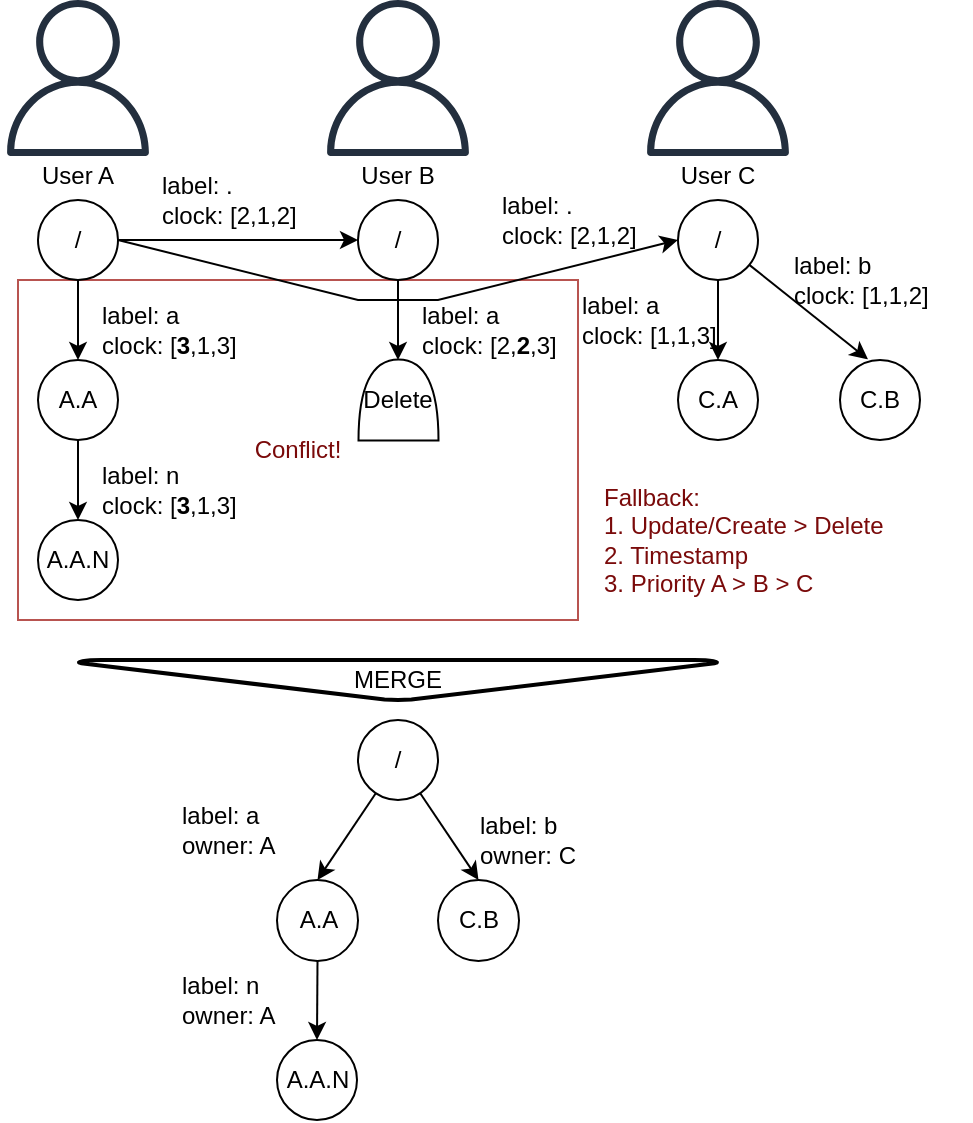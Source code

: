 <mxfile version="14.1.8" type="device"><diagram id="h8BAI_BYEeastWbrm0TO" name="Seite-1"><mxGraphModel dx="622" dy="553" grid="1" gridSize="10" guides="1" tooltips="1" connect="1" arrows="1" fold="1" page="1" pageScale="1" pageWidth="827" pageHeight="1169" math="0" shadow="0"><root><mxCell id="0"/><mxCell id="1" parent="0"/><mxCell id="Zo06HRXGBnoM_LSmT35K-47" value="&lt;font color=&quot;#7a0a0a&quot;&gt;Conflict!&lt;/font&gt;" style="rounded=0;whiteSpace=wrap;html=1;strokeColor=#b85450;fillColor=none;" parent="1" vertex="1"><mxGeometry x="110" y="160" width="280" height="170" as="geometry"/></mxCell><mxCell id="Zo06HRXGBnoM_LSmT35K-17" style="edgeStyle=orthogonalEdgeStyle;rounded=0;orthogonalLoop=1;jettySize=auto;html=1;entryX=0.5;entryY=0;entryDx=0;entryDy=0;" parent="1" source="Zo06HRXGBnoM_LSmT35K-1" target="Zo06HRXGBnoM_LSmT35K-11" edge="1"><mxGeometry relative="1" as="geometry"/></mxCell><mxCell id="Zo06HRXGBnoM_LSmT35K-23" style="edgeStyle=none;rounded=0;orthogonalLoop=1;jettySize=auto;html=1;entryX=0;entryY=0.5;entryDx=0;entryDy=0;startArrow=none;startFill=0;" parent="1" source="Zo06HRXGBnoM_LSmT35K-1" target="Zo06HRXGBnoM_LSmT35K-2" edge="1"><mxGeometry relative="1" as="geometry"/></mxCell><mxCell id="Zo06HRXGBnoM_LSmT35K-1" value="/" style="ellipse;whiteSpace=wrap;html=1;aspect=fixed;" parent="1" vertex="1"><mxGeometry x="120" y="120" width="40" height="40" as="geometry"/></mxCell><mxCell id="Zo06HRXGBnoM_LSmT35K-18" style="edgeStyle=orthogonalEdgeStyle;rounded=0;orthogonalLoop=1;jettySize=auto;html=1;entryX=0.5;entryY=0;entryDx=0;entryDy=0;" parent="1" source="Zo06HRXGBnoM_LSmT35K-2" edge="1"><mxGeometry relative="1" as="geometry"><mxPoint x="300" y="200.0" as="targetPoint"/></mxGeometry></mxCell><mxCell id="Zo06HRXGBnoM_LSmT35K-24" style="edgeStyle=none;rounded=0;orthogonalLoop=1;jettySize=auto;html=1;entryX=0;entryY=0.5;entryDx=0;entryDy=0;startArrow=none;startFill=0;exitX=1;exitY=0.5;exitDx=0;exitDy=0;" parent="1" source="Zo06HRXGBnoM_LSmT35K-1" target="Zo06HRXGBnoM_LSmT35K-3" edge="1"><mxGeometry relative="1" as="geometry"><Array as="points"><mxPoint x="280" y="170"/><mxPoint x="320" y="170"/></Array></mxGeometry></mxCell><mxCell id="Zo06HRXGBnoM_LSmT35K-2" value="/" style="ellipse;whiteSpace=wrap;html=1;aspect=fixed;" parent="1" vertex="1"><mxGeometry x="280" y="120" width="40" height="40" as="geometry"/></mxCell><mxCell id="Zo06HRXGBnoM_LSmT35K-19" style="rounded=0;orthogonalLoop=1;jettySize=auto;html=1;entryX=0.5;entryY=0;entryDx=0;entryDy=0;" parent="1" source="Zo06HRXGBnoM_LSmT35K-3" target="Zo06HRXGBnoM_LSmT35K-13" edge="1"><mxGeometry relative="1" as="geometry"/></mxCell><mxCell id="Zo06HRXGBnoM_LSmT35K-20" style="edgeStyle=none;rounded=0;orthogonalLoop=1;jettySize=auto;html=1;entryX=0.35;entryY=-0.008;entryDx=0;entryDy=0;entryPerimeter=0;" parent="1" source="Zo06HRXGBnoM_LSmT35K-3" target="Zo06HRXGBnoM_LSmT35K-14" edge="1"><mxGeometry relative="1" as="geometry"/></mxCell><mxCell id="Zo06HRXGBnoM_LSmT35K-3" value="/" style="ellipse;whiteSpace=wrap;html=1;aspect=fixed;" parent="1" vertex="1"><mxGeometry x="440" y="120" width="40" height="40" as="geometry"/></mxCell><mxCell id="Zo06HRXGBnoM_LSmT35K-5" value="" style="outlineConnect=0;fontColor=#232F3E;gradientColor=none;fillColor=#232F3E;strokeColor=none;dashed=0;verticalLabelPosition=bottom;verticalAlign=top;align=center;html=1;fontSize=12;fontStyle=0;aspect=fixed;pointerEvents=1;shape=mxgraph.aws4.user;" parent="1" vertex="1"><mxGeometry x="101" y="20" width="78" height="78" as="geometry"/></mxCell><mxCell id="Zo06HRXGBnoM_LSmT35K-6" value="" style="outlineConnect=0;fontColor=#232F3E;gradientColor=none;fillColor=#232F3E;strokeColor=none;dashed=0;verticalLabelPosition=bottom;verticalAlign=top;align=center;html=1;fontSize=12;fontStyle=0;aspect=fixed;pointerEvents=1;shape=mxgraph.aws4.user;" parent="1" vertex="1"><mxGeometry x="261" y="20" width="78" height="78" as="geometry"/></mxCell><mxCell id="Zo06HRXGBnoM_LSmT35K-7" value="" style="outlineConnect=0;fontColor=#232F3E;gradientColor=none;fillColor=#232F3E;strokeColor=none;dashed=0;verticalLabelPosition=bottom;verticalAlign=top;align=center;html=1;fontSize=12;fontStyle=0;aspect=fixed;pointerEvents=1;shape=mxgraph.aws4.user;" parent="1" vertex="1"><mxGeometry x="421" y="20" width="78" height="78" as="geometry"/></mxCell><mxCell id="Zo06HRXGBnoM_LSmT35K-8" value="User A" style="text;html=1;strokeColor=none;fillColor=none;align=center;verticalAlign=middle;whiteSpace=wrap;rounded=0;" parent="1" vertex="1"><mxGeometry x="120" y="98" width="40" height="20" as="geometry"/></mxCell><mxCell id="Zo06HRXGBnoM_LSmT35K-9" value="User B" style="text;html=1;strokeColor=none;fillColor=none;align=center;verticalAlign=middle;whiteSpace=wrap;rounded=0;" parent="1" vertex="1"><mxGeometry x="280" y="98" width="40" height="20" as="geometry"/></mxCell><mxCell id="Zo06HRXGBnoM_LSmT35K-10" value="User C" style="text;html=1;strokeColor=none;fillColor=none;align=center;verticalAlign=middle;whiteSpace=wrap;rounded=0;" parent="1" vertex="1"><mxGeometry x="440" y="98" width="40" height="20" as="geometry"/></mxCell><mxCell id="Zo06HRXGBnoM_LSmT35K-21" style="edgeStyle=none;rounded=0;orthogonalLoop=1;jettySize=auto;html=1;entryX=0.5;entryY=0;entryDx=0;entryDy=0;" parent="1" source="Zo06HRXGBnoM_LSmT35K-11" target="Zo06HRXGBnoM_LSmT35K-15" edge="1"><mxGeometry relative="1" as="geometry"/></mxCell><mxCell id="Zo06HRXGBnoM_LSmT35K-11" value="A.A" style="ellipse;whiteSpace=wrap;html=1;aspect=fixed;" parent="1" vertex="1"><mxGeometry x="120" y="200" width="40" height="40" as="geometry"/></mxCell><mxCell id="Zo06HRXGBnoM_LSmT35K-13" value="C.A" style="ellipse;whiteSpace=wrap;html=1;aspect=fixed;" parent="1" vertex="1"><mxGeometry x="440" y="200" width="40" height="40" as="geometry"/></mxCell><mxCell id="Zo06HRXGBnoM_LSmT35K-14" value="C.B" style="ellipse;whiteSpace=wrap;html=1;aspect=fixed;" parent="1" vertex="1"><mxGeometry x="521" y="200" width="40" height="40" as="geometry"/></mxCell><mxCell id="Zo06HRXGBnoM_LSmT35K-15" value="A.A.N" style="ellipse;whiteSpace=wrap;html=1;aspect=fixed;" parent="1" vertex="1"><mxGeometry x="120" y="280" width="40" height="40" as="geometry"/></mxCell><mxCell id="Zo06HRXGBnoM_LSmT35K-25" value="label: .&lt;br&gt;clock: [2,1,2]" style="text;html=1;strokeColor=none;fillColor=none;align=left;verticalAlign=middle;whiteSpace=wrap;rounded=0;" parent="1" vertex="1"><mxGeometry x="180" y="100" width="70" height="40" as="geometry"/></mxCell><mxCell id="Zo06HRXGBnoM_LSmT35K-26" value="label: .&lt;br&gt;clock: [2,1,2]" style="text;html=1;strokeColor=none;fillColor=none;align=left;verticalAlign=middle;whiteSpace=wrap;rounded=0;" parent="1" vertex="1"><mxGeometry x="350" y="110" width="80" height="40" as="geometry"/></mxCell><mxCell id="Zo06HRXGBnoM_LSmT35K-29" value="label: a&lt;br&gt;clock: [&lt;b&gt;3&lt;/b&gt;,1,3]" style="text;html=1;strokeColor=none;fillColor=none;align=left;verticalAlign=middle;whiteSpace=wrap;rounded=0;" parent="1" vertex="1"><mxGeometry x="149.5" y="170" width="91" height="30" as="geometry"/></mxCell><mxCell id="Zo06HRXGBnoM_LSmT35K-30" value="label: a&lt;br&gt;clock: [2,&lt;b&gt;2&lt;/b&gt;,3]" style="text;html=1;strokeColor=none;fillColor=none;align=left;verticalAlign=middle;whiteSpace=wrap;rounded=0;" parent="1" vertex="1"><mxGeometry x="310" y="170" width="91" height="30" as="geometry"/></mxCell><mxCell id="Zo06HRXGBnoM_LSmT35K-31" value="label: a&lt;br&gt;clock: [1,1,3]" style="text;html=1;strokeColor=none;fillColor=none;align=left;verticalAlign=middle;whiteSpace=wrap;rounded=0;" parent="1" vertex="1"><mxGeometry x="390" y="160" width="80" height="40" as="geometry"/></mxCell><mxCell id="Zo06HRXGBnoM_LSmT35K-32" value="label: b&lt;br&gt;clock: [1,1,2]" style="text;html=1;strokeColor=none;fillColor=none;align=left;verticalAlign=middle;whiteSpace=wrap;rounded=0;" parent="1" vertex="1"><mxGeometry x="495.5" y="140" width="91" height="40" as="geometry"/></mxCell><mxCell id="Zo06HRXGBnoM_LSmT35K-33" value="label: n&lt;br&gt;clock: [&lt;b&gt;3&lt;/b&gt;,1,3]" style="text;html=1;strokeColor=none;fillColor=none;align=left;verticalAlign=middle;whiteSpace=wrap;rounded=0;" parent="1" vertex="1"><mxGeometry x="149.5" y="260" width="70" height="10" as="geometry"/></mxCell><mxCell id="Zo06HRXGBnoM_LSmT35K-35" style="rounded=0;orthogonalLoop=1;jettySize=auto;html=1;entryX=0.5;entryY=0;entryDx=0;entryDy=0;" parent="1" source="Zo06HRXGBnoM_LSmT35K-36" target="Zo06HRXGBnoM_LSmT35K-38" edge="1"><mxGeometry relative="1" as="geometry"/></mxCell><mxCell id="Zo06HRXGBnoM_LSmT35K-44" style="edgeStyle=none;rounded=0;orthogonalLoop=1;jettySize=auto;html=1;entryX=0.5;entryY=0;entryDx=0;entryDy=0;startArrow=none;startFill=0;" parent="1" source="Zo06HRXGBnoM_LSmT35K-36" target="Zo06HRXGBnoM_LSmT35K-43" edge="1"><mxGeometry relative="1" as="geometry"/></mxCell><mxCell id="Zo06HRXGBnoM_LSmT35K-36" value="/" style="ellipse;whiteSpace=wrap;html=1;aspect=fixed;" parent="1" vertex="1"><mxGeometry x="280" y="380" width="40" height="40" as="geometry"/></mxCell><mxCell id="Zo06HRXGBnoM_LSmT35K-37" style="edgeStyle=none;rounded=0;orthogonalLoop=1;jettySize=auto;html=1;entryX=0.5;entryY=0;entryDx=0;entryDy=0;" parent="1" source="Zo06HRXGBnoM_LSmT35K-38" target="Zo06HRXGBnoM_LSmT35K-39" edge="1"><mxGeometry relative="1" as="geometry"/></mxCell><mxCell id="Zo06HRXGBnoM_LSmT35K-38" value="A.A" style="ellipse;whiteSpace=wrap;html=1;aspect=fixed;" parent="1" vertex="1"><mxGeometry x="239.5" y="460" width="40.5" height="40.5" as="geometry"/></mxCell><mxCell id="Zo06HRXGBnoM_LSmT35K-39" value="A.A.N" style="ellipse;whiteSpace=wrap;html=1;aspect=fixed;" parent="1" vertex="1"><mxGeometry x="239.5" y="540" width="40" height="40" as="geometry"/></mxCell><mxCell id="Zo06HRXGBnoM_LSmT35K-40" value="MERGE" style="strokeWidth=2;html=1;shape=mxgraph.flowchart.merge_or_storage;whiteSpace=wrap;align=center;" parent="1" vertex="1"><mxGeometry x="140" y="350" width="320" height="20" as="geometry"/></mxCell><mxCell id="Zo06HRXGBnoM_LSmT35K-41" value="label: a&lt;br&gt;owner: A" style="text;html=1;strokeColor=none;fillColor=none;align=left;verticalAlign=middle;whiteSpace=wrap;rounded=0;" parent="1" vertex="1"><mxGeometry x="190" y="415" width="91" height="40" as="geometry"/></mxCell><mxCell id="Zo06HRXGBnoM_LSmT35K-42" value="label: n&lt;br&gt;owner: A" style="text;html=1;strokeColor=none;fillColor=none;align=left;verticalAlign=middle;whiteSpace=wrap;rounded=0;" parent="1" vertex="1"><mxGeometry x="190" y="510" width="70" height="20" as="geometry"/></mxCell><mxCell id="Zo06HRXGBnoM_LSmT35K-43" value="C.B" style="ellipse;whiteSpace=wrap;html=1;aspect=fixed;" parent="1" vertex="1"><mxGeometry x="320" y="460" width="40.5" height="40.5" as="geometry"/></mxCell><mxCell id="Zo06HRXGBnoM_LSmT35K-45" value="label: b&lt;br&gt;owner: C" style="text;html=1;strokeColor=none;fillColor=none;align=left;verticalAlign=middle;whiteSpace=wrap;rounded=0;" parent="1" vertex="1"><mxGeometry x="339" y="420" width="91" height="40" as="geometry"/></mxCell><mxCell id="Zo06HRXGBnoM_LSmT35K-48" value="&lt;font color=&quot;#7a0a0a&quot;&gt;Fallback:&lt;br&gt;1. Update/Create &amp;gt; Delete&lt;br&gt;2. Timestamp&lt;br&gt;3. Priority A &amp;gt; B &amp;gt; C&lt;/font&gt;" style="text;html=1;strokeColor=none;fillColor=none;align=left;verticalAlign=middle;whiteSpace=wrap;rounded=0;" parent="1" vertex="1"><mxGeometry x="401" y="265" width="149" height="50" as="geometry"/></mxCell><mxCell id="Zo06HRXGBnoM_LSmT35K-50" value="" style="shape=or;whiteSpace=wrap;html=1;fillColor=none;align=left;rotation=-90;" parent="1" vertex="1"><mxGeometry x="280" y="200" width="40.5" height="40" as="geometry"/></mxCell><mxCell id="Zo06HRXGBnoM_LSmT35K-53" value="Delete" style="text;html=1;strokeColor=none;fillColor=none;align=center;verticalAlign=middle;whiteSpace=wrap;rounded=0;" parent="1" vertex="1"><mxGeometry x="280" y="210" width="40" height="20" as="geometry"/></mxCell></root></mxGraphModel></diagram></mxfile>